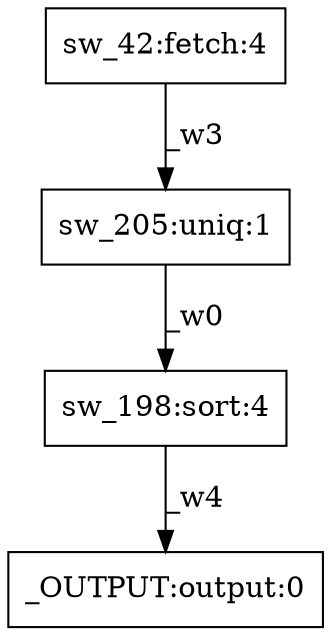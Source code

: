 digraph test1 { node [shape=box] "_OUTPUT" [label="_OUTPUT:output:0"];"sw_42" [label="sw_42:fetch:4"];"sw_205" [label="sw_205:uniq:1"];"sw_198" [label="sw_198:sort:4"];"sw_205" -> "sw_198" [label="_w0"];"sw_42" -> "sw_205" [label="_w3"];"sw_198" -> "_OUTPUT" [label="_w4"];}